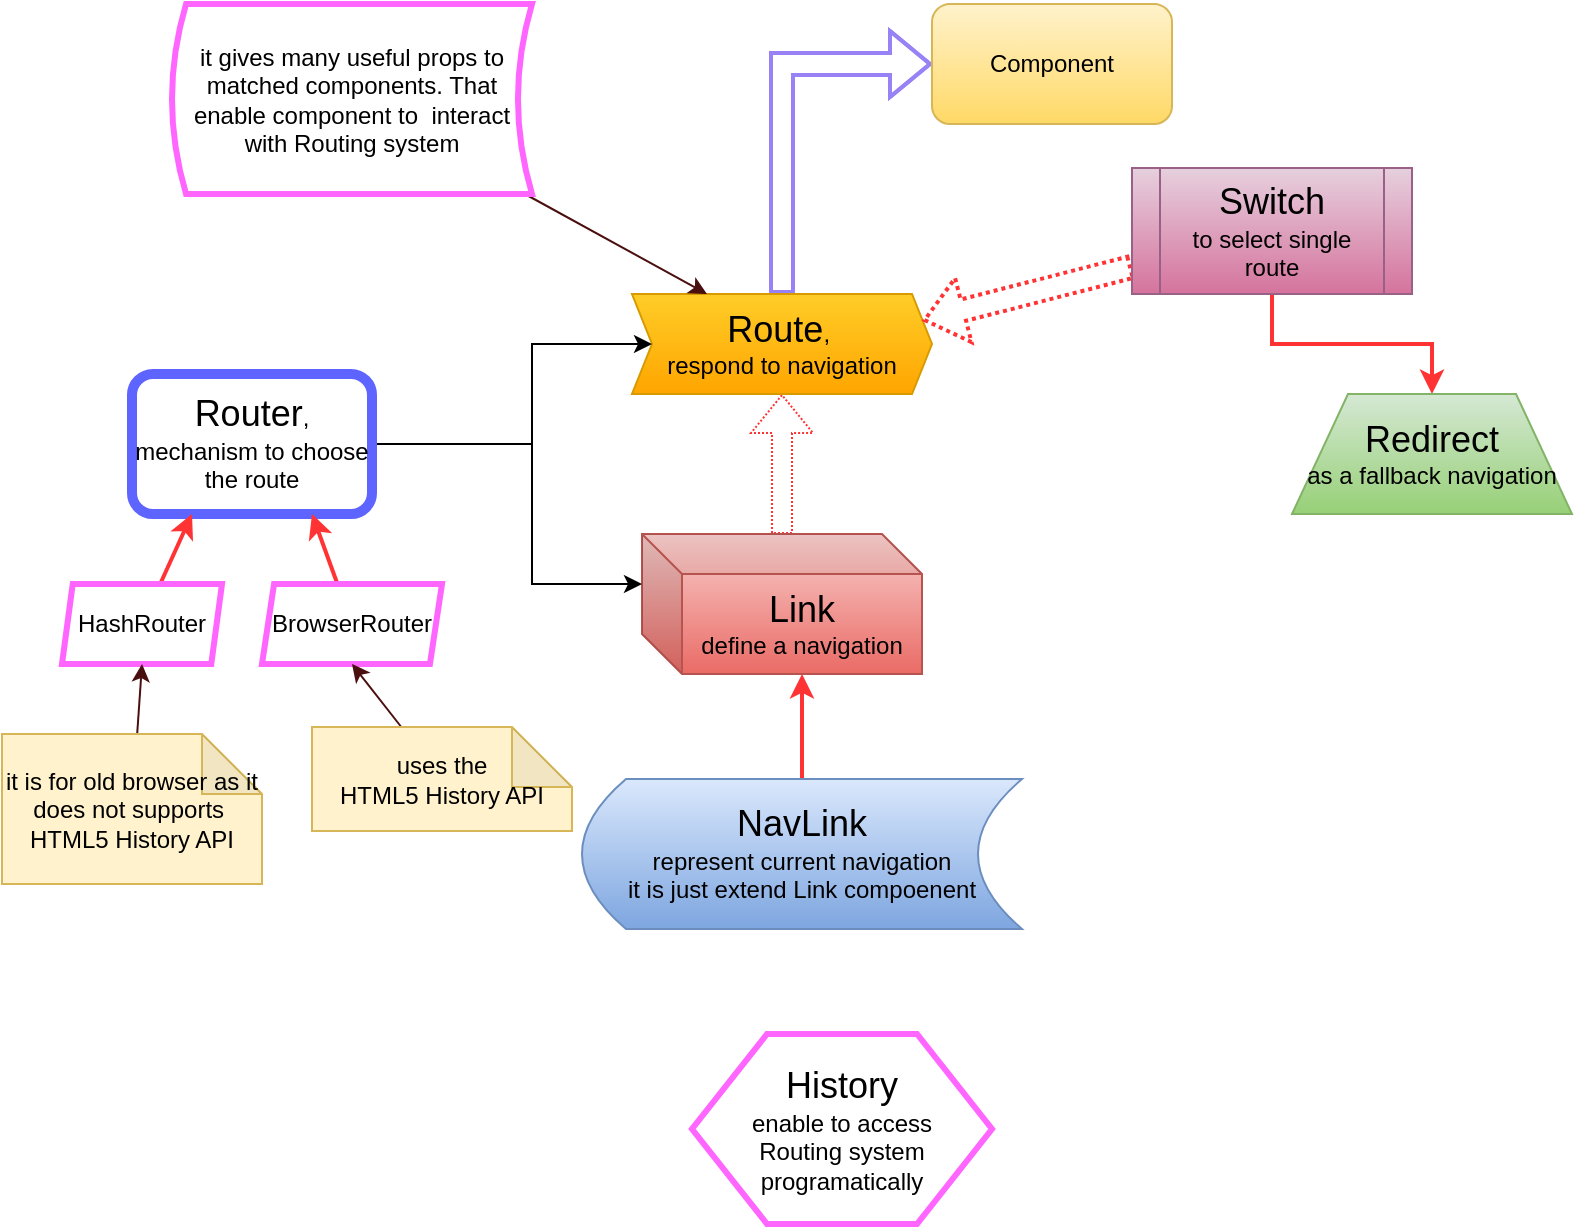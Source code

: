 <mxfile version="11.3.0" type="device" pages="1"><diagram id="rTp-WOkzL5I8Q-Edp_YN" name="Page-1"><mxGraphModel dx="838" dy="480" grid="1" gridSize="10" guides="1" tooltips="1" connect="1" arrows="1" fold="1" page="1" pageScale="1" pageWidth="850" pageHeight="1100" math="0" shadow="0"><root><mxCell id="0"/><mxCell id="1" parent="0"/><mxCell id="Czo2J6BbCnF19_PEQKU9-5" style="edgeStyle=none;rounded=0;orthogonalLoop=1;jettySize=auto;html=1;entryX=0.5;entryY=1;entryDx=0;entryDy=0;shape=flexArrow;dashed=1;dashPattern=1 1;strokeColor=#FF3333;" edge="1" parent="1" source="Czo2J6BbCnF19_PEQKU9-1" target="Czo2J6BbCnF19_PEQKU9-2"><mxGeometry relative="1" as="geometry"/></mxCell><mxCell id="Czo2J6BbCnF19_PEQKU9-1" value="&lt;font style=&quot;font-size: 18px&quot;&gt;Link&lt;/font&gt;&lt;br&gt;define a navigation" style="shape=cube;whiteSpace=wrap;html=1;boundedLbl=1;backgroundOutline=1;darkOpacity=0.05;darkOpacity2=0.1;gradientColor=#ea6b66;fillColor=#f8cecc;strokeColor=#b85450;" vertex="1" parent="1"><mxGeometry x="345" y="315" width="140" height="70" as="geometry"/></mxCell><mxCell id="Czo2J6BbCnF19_PEQKU9-12" style="edgeStyle=orthogonalEdgeStyle;shape=flexArrow;rounded=0;orthogonalLoop=1;jettySize=auto;html=1;entryX=0;entryY=0.5;entryDx=0;entryDy=0;strokeWidth=2;strokeColor=#9982F5;" edge="1" parent="1" source="Czo2J6BbCnF19_PEQKU9-2" target="Czo2J6BbCnF19_PEQKU9-11"><mxGeometry relative="1" as="geometry"/></mxCell><mxCell id="Czo2J6BbCnF19_PEQKU9-2" value="&lt;font style=&quot;font-size: 18px&quot;&gt;Route&lt;/font&gt;,&amp;nbsp;&lt;br&gt;respond to navigation" style="shape=step;perimeter=stepPerimeter;whiteSpace=wrap;html=1;fixedSize=1;size=10;gradientColor=#ffa500;fillColor=#ffcd28;strokeColor=#d79b00;" vertex="1" parent="1"><mxGeometry x="340" y="195" width="150" height="50" as="geometry"/></mxCell><mxCell id="Czo2J6BbCnF19_PEQKU9-13" style="edgeStyle=none;shape=flexArrow;rounded=0;orthogonalLoop=1;jettySize=auto;html=1;entryX=1;entryY=0.25;entryDx=0;entryDy=0;strokeColor=#FF3333;strokeWidth=2;dashed=1;dashPattern=1 1;" edge="1" parent="1" source="Czo2J6BbCnF19_PEQKU9-3" target="Czo2J6BbCnF19_PEQKU9-2"><mxGeometry relative="1" as="geometry"/></mxCell><mxCell id="Czo2J6BbCnF19_PEQKU9-14" style="edgeStyle=orthogonalEdgeStyle;rounded=0;orthogonalLoop=1;jettySize=auto;html=1;entryX=0.5;entryY=0;entryDx=0;entryDy=0;strokeColor=#FF3333;strokeWidth=2;" edge="1" parent="1" source="Czo2J6BbCnF19_PEQKU9-3" target="Czo2J6BbCnF19_PEQKU9-4"><mxGeometry relative="1" as="geometry"/></mxCell><mxCell id="Czo2J6BbCnF19_PEQKU9-3" value="&lt;font style=&quot;font-size: 18px&quot;&gt;Switch&lt;/font&gt;&lt;br&gt;to select single route" style="shape=process;whiteSpace=wrap;html=1;backgroundOutline=1;gradientColor=#d5739d;fillColor=#e6d0de;strokeColor=#996185;" vertex="1" parent="1"><mxGeometry x="590" y="132" width="140" height="63" as="geometry"/></mxCell><mxCell id="Czo2J6BbCnF19_PEQKU9-4" value="&lt;font style=&quot;font-size: 18px&quot;&gt;Redirect&lt;br&gt;&lt;/font&gt;as a fallback navigation" style="shape=trapezoid;perimeter=trapezoidPerimeter;whiteSpace=wrap;html=1;gradientColor=#97d077;fillColor=#d5e8d4;strokeColor=#82b366;" vertex="1" parent="1"><mxGeometry x="670" y="245" width="140" height="60" as="geometry"/></mxCell><mxCell id="Czo2J6BbCnF19_PEQKU9-15" style="edgeStyle=orthogonalEdgeStyle;rounded=0;orthogonalLoop=1;jettySize=auto;html=1;entryX=0;entryY=0;entryDx=80;entryDy=70;entryPerimeter=0;strokeColor=#FF3333;strokeWidth=2;" edge="1" parent="1" source="Czo2J6BbCnF19_PEQKU9-7" target="Czo2J6BbCnF19_PEQKU9-1"><mxGeometry relative="1" as="geometry"/></mxCell><mxCell id="Czo2J6BbCnF19_PEQKU9-7" value="&lt;font style=&quot;font-size: 18px&quot;&gt;NavLink&lt;/font&gt;&lt;br&gt;represent current navigation&lt;br&gt;it is just extend Link compoenent" style="shape=dataStorage;whiteSpace=wrap;html=1;gradientColor=#7ea6e0;fillColor=#dae8fc;strokeColor=#6c8ebf;" vertex="1" parent="1"><mxGeometry x="315" y="437.5" width="220" height="75" as="geometry"/></mxCell><mxCell id="Czo2J6BbCnF19_PEQKU9-9" style="edgeStyle=orthogonalEdgeStyle;rounded=0;orthogonalLoop=1;jettySize=auto;html=1;entryX=0;entryY=0.5;entryDx=0;entryDy=0;" edge="1" parent="1" source="Czo2J6BbCnF19_PEQKU9-8" target="Czo2J6BbCnF19_PEQKU9-2"><mxGeometry relative="1" as="geometry"><Array as="points"><mxPoint x="290" y="270"/><mxPoint x="290" y="220"/></Array></mxGeometry></mxCell><mxCell id="Czo2J6BbCnF19_PEQKU9-10" style="edgeStyle=orthogonalEdgeStyle;rounded=0;orthogonalLoop=1;jettySize=auto;html=1;entryX=0;entryY=0;entryDx=0;entryDy=25;entryPerimeter=0;" edge="1" parent="1" source="Czo2J6BbCnF19_PEQKU9-8" target="Czo2J6BbCnF19_PEQKU9-1"><mxGeometry relative="1" as="geometry"><Array as="points"><mxPoint x="290" y="270"/><mxPoint x="290" y="340"/></Array></mxGeometry></mxCell><mxCell id="Czo2J6BbCnF19_PEQKU9-8" value="&lt;font style=&quot;font-size: 18px&quot;&gt;Router&lt;/font&gt;,&lt;br&gt;mechanism to choose the route" style="rounded=1;whiteSpace=wrap;html=1;strokeColor=#5E64FF;strokeWidth=5;" vertex="1" parent="1"><mxGeometry x="90" y="235" width="120" height="70" as="geometry"/></mxCell><mxCell id="Czo2J6BbCnF19_PEQKU9-11" value="Component" style="rounded=1;whiteSpace=wrap;html=1;gradientColor=#ffd966;fillColor=#fff2cc;strokeColor=#d6b656;" vertex="1" parent="1"><mxGeometry x="490" y="50" width="120" height="60" as="geometry"/></mxCell><mxCell id="Czo2J6BbCnF19_PEQKU9-19" style="edgeStyle=none;rounded=0;orthogonalLoop=1;jettySize=auto;html=1;entryX=0.25;entryY=1;entryDx=0;entryDy=0;strokeColor=#FF3333;strokeWidth=2;" edge="1" parent="1" source="Czo2J6BbCnF19_PEQKU9-16" target="Czo2J6BbCnF19_PEQKU9-8"><mxGeometry relative="1" as="geometry"/></mxCell><mxCell id="Czo2J6BbCnF19_PEQKU9-16" value="HashRouter" style="shape=parallelogram;perimeter=parallelogramPerimeter;whiteSpace=wrap;html=1;strokeColor=#FF66FF;strokeWidth=3;size=0.067;" vertex="1" parent="1"><mxGeometry x="55" y="340" width="80" height="40" as="geometry"/></mxCell><mxCell id="Czo2J6BbCnF19_PEQKU9-18" style="edgeStyle=none;rounded=0;orthogonalLoop=1;jettySize=auto;html=1;entryX=0.75;entryY=1;entryDx=0;entryDy=0;strokeColor=#FF3333;strokeWidth=2;" edge="1" parent="1" source="Czo2J6BbCnF19_PEQKU9-17" target="Czo2J6BbCnF19_PEQKU9-8"><mxGeometry relative="1" as="geometry"/></mxCell><mxCell id="Czo2J6BbCnF19_PEQKU9-17" value="BrowserRouter" style="shape=parallelogram;perimeter=parallelogramPerimeter;whiteSpace=wrap;html=1;strokeColor=#FF66FF;strokeWidth=3;size=0.067;" vertex="1" parent="1"><mxGeometry x="155" y="340" width="90" height="40" as="geometry"/></mxCell><mxCell id="Czo2J6BbCnF19_PEQKU9-22" style="edgeStyle=none;rounded=0;orthogonalLoop=1;jettySize=auto;html=1;entryX=0.5;entryY=1;entryDx=0;entryDy=0;strokeColor=#4A0F0F;strokeWidth=1;" edge="1" parent="1" source="Czo2J6BbCnF19_PEQKU9-20" target="Czo2J6BbCnF19_PEQKU9-17"><mxGeometry relative="1" as="geometry"/></mxCell><mxCell id="Czo2J6BbCnF19_PEQKU9-20" value="uses the &lt;br&gt;HTML5 History API" style="shape=note;whiteSpace=wrap;html=1;backgroundOutline=1;darkOpacity=0.05;strokeColor=#d6b656;strokeWidth=1;fillColor=#fff2cc;" vertex="1" parent="1"><mxGeometry x="180" y="411.5" width="130" height="52" as="geometry"/></mxCell><mxCell id="Czo2J6BbCnF19_PEQKU9-24" style="edgeStyle=none;rounded=0;orthogonalLoop=1;jettySize=auto;html=1;entryX=0.5;entryY=1;entryDx=0;entryDy=0;strokeColor=#4A0F0F;strokeWidth=1;" edge="1" parent="1" source="Czo2J6BbCnF19_PEQKU9-23" target="Czo2J6BbCnF19_PEQKU9-16"><mxGeometry relative="1" as="geometry"/></mxCell><mxCell id="Czo2J6BbCnF19_PEQKU9-23" value="it is for old browser as it does not supports&amp;nbsp;&lt;br&gt;HTML5 History API" style="shape=note;whiteSpace=wrap;html=1;backgroundOutline=1;darkOpacity=0.05;strokeColor=#d6b656;strokeWidth=1;fillColor=#fff2cc;" vertex="1" parent="1"><mxGeometry x="25" y="415" width="130" height="75" as="geometry"/></mxCell><mxCell id="Czo2J6BbCnF19_PEQKU9-26" style="edgeStyle=none;rounded=0;orthogonalLoop=1;jettySize=auto;html=1;entryX=0.25;entryY=0;entryDx=0;entryDy=0;strokeColor=#4A0F0F;strokeWidth=1;" edge="1" parent="1" source="Czo2J6BbCnF19_PEQKU9-25" target="Czo2J6BbCnF19_PEQKU9-2"><mxGeometry relative="1" as="geometry"/></mxCell><mxCell id="Czo2J6BbCnF19_PEQKU9-25" value="it gives many useful props to matched components. That enable component to&amp;nbsp; interact with Routing system" style="shape=dataStorage;whiteSpace=wrap;html=1;strokeColor=#FF66FF;strokeWidth=3;size=0.039;" vertex="1" parent="1"><mxGeometry x="110" y="50" width="180" height="95" as="geometry"/></mxCell><mxCell id="Czo2J6BbCnF19_PEQKU9-27" value="&lt;font style=&quot;font-size: 18px&quot;&gt;History&lt;/font&gt;&lt;br&gt;enable to access &lt;br&gt;Routing system programatically" style="shape=hexagon;perimeter=hexagonPerimeter2;whiteSpace=wrap;html=1;strokeColor=#FF66FF;strokeWidth=3;" vertex="1" parent="1"><mxGeometry x="370" y="565" width="150" height="95" as="geometry"/></mxCell></root></mxGraphModel></diagram></mxfile>